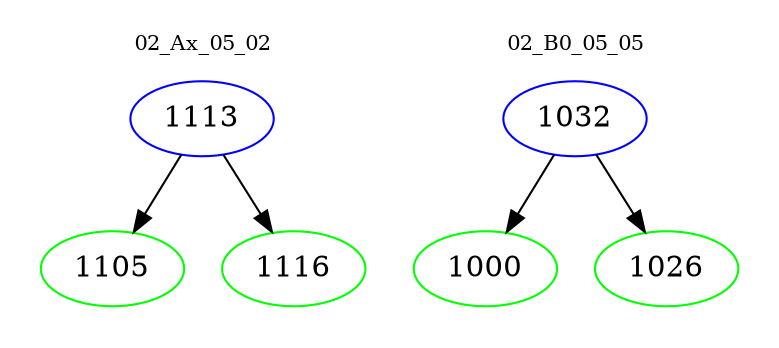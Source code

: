 digraph{
subgraph cluster_0 {
color = white
label = "02_Ax_05_02";
fontsize=10;
T0_1113 [label="1113", color="blue"]
T0_1113 -> T0_1105 [color="black"]
T0_1105 [label="1105", color="green"]
T0_1113 -> T0_1116 [color="black"]
T0_1116 [label="1116", color="green"]
}
subgraph cluster_1 {
color = white
label = "02_B0_05_05";
fontsize=10;
T1_1032 [label="1032", color="blue"]
T1_1032 -> T1_1000 [color="black"]
T1_1000 [label="1000", color="green"]
T1_1032 -> T1_1026 [color="black"]
T1_1026 [label="1026", color="green"]
}
}
